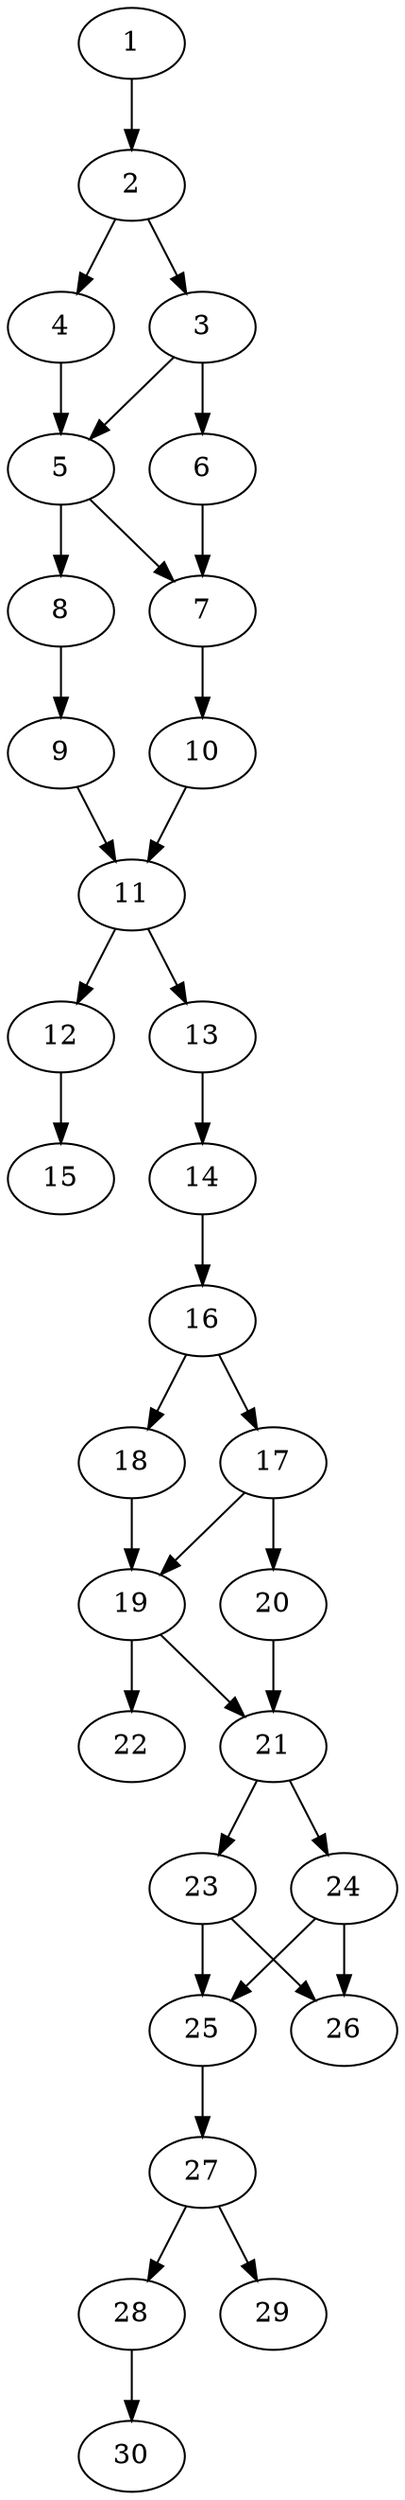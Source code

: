 // DAG automatically generated by daggen at Thu Oct  3 14:04:17 2019
// ./daggen --dot -n 30 --ccr 0.3 --fat 0.3 --regular 0.9 --density 0.7 --mindata 5242880 --maxdata 52428800 
digraph G {
  1 [size="82926933", alpha="0.01", expect_size="24878080"] 
  1 -> 2 [size ="24878080"]
  2 [size="73086293", alpha="0.16", expect_size="21925888"] 
  2 -> 3 [size ="21925888"]
  2 -> 4 [size ="21925888"]
  3 [size="152535040", alpha="0.10", expect_size="45760512"] 
  3 -> 5 [size ="45760512"]
  3 -> 6 [size ="45760512"]
  4 [size="127460693", alpha="0.12", expect_size="38238208"] 
  4 -> 5 [size ="38238208"]
  5 [size="107434667", alpha="0.17", expect_size="32230400"] 
  5 -> 7 [size ="32230400"]
  5 -> 8 [size ="32230400"]
  6 [size="66252800", alpha="0.11", expect_size="19875840"] 
  6 -> 7 [size ="19875840"]
  7 [size="63959040", alpha="0.05", expect_size="19187712"] 
  7 -> 10 [size ="19187712"]
  8 [size="158573227", alpha="0.20", expect_size="47571968"] 
  8 -> 9 [size ="47571968"]
  9 [size="121719467", alpha="0.19", expect_size="36515840"] 
  9 -> 11 [size ="36515840"]
  10 [size="111319040", alpha="0.16", expect_size="33395712"] 
  10 -> 11 [size ="33395712"]
  11 [size="55190187", alpha="0.05", expect_size="16557056"] 
  11 -> 12 [size ="16557056"]
  11 -> 13 [size ="16557056"]
  12 [size="65764693", alpha="0.16", expect_size="19729408"] 
  12 -> 15 [size ="19729408"]
  13 [size="33143467", alpha="0.01", expect_size="9943040"] 
  13 -> 14 [size ="9943040"]
  14 [size="115063467", alpha="0.08", expect_size="34519040"] 
  14 -> 16 [size ="34519040"]
  15 [size="53230933", alpha="0.16", expect_size="15969280"] 
  16 [size="29853013", alpha="0.18", expect_size="8955904"] 
  16 -> 17 [size ="8955904"]
  16 -> 18 [size ="8955904"]
  17 [size="119606613", alpha="0.06", expect_size="35881984"] 
  17 -> 19 [size ="35881984"]
  17 -> 20 [size ="35881984"]
  18 [size="161693013", alpha="0.18", expect_size="48507904"] 
  18 -> 19 [size ="48507904"]
  19 [size="161245867", alpha="0.04", expect_size="48373760"] 
  19 -> 21 [size ="48373760"]
  19 -> 22 [size ="48373760"]
  20 [size="153047040", alpha="0.15", expect_size="45914112"] 
  20 -> 21 [size ="45914112"]
  21 [size="122514773", alpha="0.14", expect_size="36754432"] 
  21 -> 23 [size ="36754432"]
  21 -> 24 [size ="36754432"]
  22 [size="161116160", alpha="0.01", expect_size="48334848"] 
  23 [size="128573440", alpha="0.05", expect_size="38572032"] 
  23 -> 25 [size ="38572032"]
  23 -> 26 [size ="38572032"]
  24 [size="138977280", alpha="0.02", expect_size="41693184"] 
  24 -> 25 [size ="41693184"]
  24 -> 26 [size ="41693184"]
  25 [size="41400320", alpha="0.11", expect_size="12420096"] 
  25 -> 27 [size ="12420096"]
  26 [size="164113067", alpha="0.06", expect_size="49233920"] 
  27 [size="144766293", alpha="0.08", expect_size="43429888"] 
  27 -> 28 [size ="43429888"]
  27 -> 29 [size ="43429888"]
  28 [size="37277013", alpha="0.07", expect_size="11183104"] 
  28 -> 30 [size ="11183104"]
  29 [size="21835093", alpha="0.19", expect_size="6550528"] 
  30 [size="53149013", alpha="0.03", expect_size="15944704"] 
}
